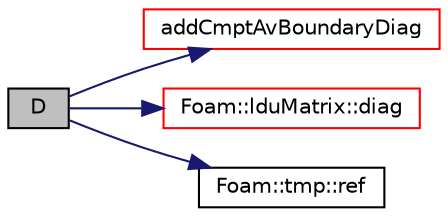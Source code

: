 digraph "D"
{
  bgcolor="transparent";
  edge [fontname="Helvetica",fontsize="10",labelfontname="Helvetica",labelfontsize="10"];
  node [fontname="Helvetica",fontsize="10",shape=record];
  rankdir="LR";
  Node4843 [label="D",height=0.2,width=0.4,color="black", fillcolor="grey75", style="filled", fontcolor="black"];
  Node4843 -> Node4844 [color="midnightblue",fontsize="10",style="solid",fontname="Helvetica"];
  Node4844 [label="addCmptAvBoundaryDiag",height=0.2,width=0.4,color="red",URL="$a23173.html#a86523b417c033a6ce51ec96db9afcc78"];
  Node4843 -> Node5190 [color="midnightblue",fontsize="10",style="solid",fontname="Helvetica"];
  Node5190 [label="Foam::lduMatrix::diag",height=0.2,width=0.4,color="red",URL="$a27929.html#a9140aaa9630c2cba2fe28369a649f2f0"];
  Node4843 -> Node5094 [color="midnightblue",fontsize="10",style="solid",fontname="Helvetica"];
  Node5094 [label="Foam::tmp::ref",height=0.2,width=0.4,color="black",URL="$a27077.html#aeaf81e641282874cef07f5b808efc83b",tooltip="Return non-const reference or generate a fatal error. "];
}
